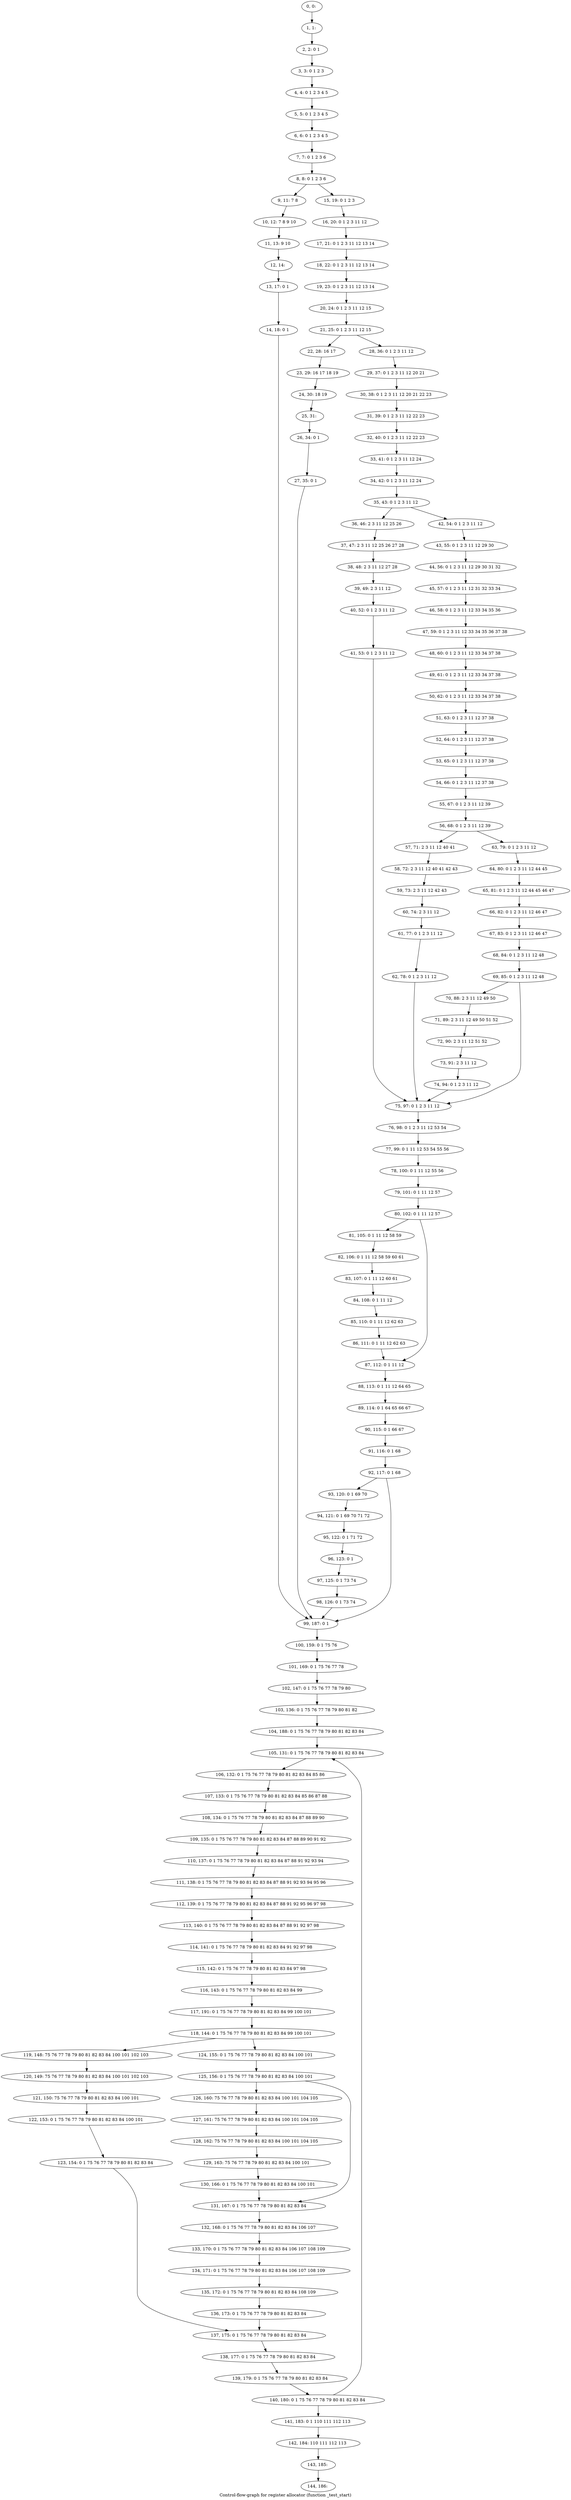 digraph G {
graph [label="Control-flow-graph for register allocator (function _test_start)"]
0[label="0, 0: "];
1[label="1, 1: "];
2[label="2, 2: 0 1 "];
3[label="3, 3: 0 1 2 3 "];
4[label="4, 4: 0 1 2 3 4 5 "];
5[label="5, 5: 0 1 2 3 4 5 "];
6[label="6, 6: 0 1 2 3 4 5 "];
7[label="7, 7: 0 1 2 3 6 "];
8[label="8, 8: 0 1 2 3 6 "];
9[label="9, 11: 7 8 "];
10[label="10, 12: 7 8 9 10 "];
11[label="11, 13: 9 10 "];
12[label="12, 14: "];
13[label="13, 17: 0 1 "];
14[label="14, 18: 0 1 "];
15[label="15, 19: 0 1 2 3 "];
16[label="16, 20: 0 1 2 3 11 12 "];
17[label="17, 21: 0 1 2 3 11 12 13 14 "];
18[label="18, 22: 0 1 2 3 11 12 13 14 "];
19[label="19, 23: 0 1 2 3 11 12 13 14 "];
20[label="20, 24: 0 1 2 3 11 12 15 "];
21[label="21, 25: 0 1 2 3 11 12 15 "];
22[label="22, 28: 16 17 "];
23[label="23, 29: 16 17 18 19 "];
24[label="24, 30: 18 19 "];
25[label="25, 31: "];
26[label="26, 34: 0 1 "];
27[label="27, 35: 0 1 "];
28[label="28, 36: 0 1 2 3 11 12 "];
29[label="29, 37: 0 1 2 3 11 12 20 21 "];
30[label="30, 38: 0 1 2 3 11 12 20 21 22 23 "];
31[label="31, 39: 0 1 2 3 11 12 22 23 "];
32[label="32, 40: 0 1 2 3 11 12 22 23 "];
33[label="33, 41: 0 1 2 3 11 12 24 "];
34[label="34, 42: 0 1 2 3 11 12 24 "];
35[label="35, 43: 0 1 2 3 11 12 "];
36[label="36, 46: 2 3 11 12 25 26 "];
37[label="37, 47: 2 3 11 12 25 26 27 28 "];
38[label="38, 48: 2 3 11 12 27 28 "];
39[label="39, 49: 2 3 11 12 "];
40[label="40, 52: 0 1 2 3 11 12 "];
41[label="41, 53: 0 1 2 3 11 12 "];
42[label="42, 54: 0 1 2 3 11 12 "];
43[label="43, 55: 0 1 2 3 11 12 29 30 "];
44[label="44, 56: 0 1 2 3 11 12 29 30 31 32 "];
45[label="45, 57: 0 1 2 3 11 12 31 32 33 34 "];
46[label="46, 58: 0 1 2 3 11 12 33 34 35 36 "];
47[label="47, 59: 0 1 2 3 11 12 33 34 35 36 37 38 "];
48[label="48, 60: 0 1 2 3 11 12 33 34 37 38 "];
49[label="49, 61: 0 1 2 3 11 12 33 34 37 38 "];
50[label="50, 62: 0 1 2 3 11 12 33 34 37 38 "];
51[label="51, 63: 0 1 2 3 11 12 37 38 "];
52[label="52, 64: 0 1 2 3 11 12 37 38 "];
53[label="53, 65: 0 1 2 3 11 12 37 38 "];
54[label="54, 66: 0 1 2 3 11 12 37 38 "];
55[label="55, 67: 0 1 2 3 11 12 39 "];
56[label="56, 68: 0 1 2 3 11 12 39 "];
57[label="57, 71: 2 3 11 12 40 41 "];
58[label="58, 72: 2 3 11 12 40 41 42 43 "];
59[label="59, 73: 2 3 11 12 42 43 "];
60[label="60, 74: 2 3 11 12 "];
61[label="61, 77: 0 1 2 3 11 12 "];
62[label="62, 78: 0 1 2 3 11 12 "];
63[label="63, 79: 0 1 2 3 11 12 "];
64[label="64, 80: 0 1 2 3 11 12 44 45 "];
65[label="65, 81: 0 1 2 3 11 12 44 45 46 47 "];
66[label="66, 82: 0 1 2 3 11 12 46 47 "];
67[label="67, 83: 0 1 2 3 11 12 46 47 "];
68[label="68, 84: 0 1 2 3 11 12 48 "];
69[label="69, 85: 0 1 2 3 11 12 48 "];
70[label="70, 88: 2 3 11 12 49 50 "];
71[label="71, 89: 2 3 11 12 49 50 51 52 "];
72[label="72, 90: 2 3 11 12 51 52 "];
73[label="73, 91: 2 3 11 12 "];
74[label="74, 94: 0 1 2 3 11 12 "];
75[label="75, 97: 0 1 2 3 11 12 "];
76[label="76, 98: 0 1 2 3 11 12 53 54 "];
77[label="77, 99: 0 1 11 12 53 54 55 56 "];
78[label="78, 100: 0 1 11 12 55 56 "];
79[label="79, 101: 0 1 11 12 57 "];
80[label="80, 102: 0 1 11 12 57 "];
81[label="81, 105: 0 1 11 12 58 59 "];
82[label="82, 106: 0 1 11 12 58 59 60 61 "];
83[label="83, 107: 0 1 11 12 60 61 "];
84[label="84, 108: 0 1 11 12 "];
85[label="85, 110: 0 1 11 12 62 63 "];
86[label="86, 111: 0 1 11 12 62 63 "];
87[label="87, 112: 0 1 11 12 "];
88[label="88, 113: 0 1 11 12 64 65 "];
89[label="89, 114: 0 1 64 65 66 67 "];
90[label="90, 115: 0 1 66 67 "];
91[label="91, 116: 0 1 68 "];
92[label="92, 117: 0 1 68 "];
93[label="93, 120: 0 1 69 70 "];
94[label="94, 121: 0 1 69 70 71 72 "];
95[label="95, 122: 0 1 71 72 "];
96[label="96, 123: 0 1 "];
97[label="97, 125: 0 1 73 74 "];
98[label="98, 126: 0 1 73 74 "];
99[label="99, 187: 0 1 "];
100[label="100, 159: 0 1 75 76 "];
101[label="101, 169: 0 1 75 76 77 78 "];
102[label="102, 147: 0 1 75 76 77 78 79 80 "];
103[label="103, 136: 0 1 75 76 77 78 79 80 81 82 "];
104[label="104, 188: 0 1 75 76 77 78 79 80 81 82 83 84 "];
105[label="105, 131: 0 1 75 76 77 78 79 80 81 82 83 84 "];
106[label="106, 132: 0 1 75 76 77 78 79 80 81 82 83 84 85 86 "];
107[label="107, 133: 0 1 75 76 77 78 79 80 81 82 83 84 85 86 87 88 "];
108[label="108, 134: 0 1 75 76 77 78 79 80 81 82 83 84 87 88 89 90 "];
109[label="109, 135: 0 1 75 76 77 78 79 80 81 82 83 84 87 88 89 90 91 92 "];
110[label="110, 137: 0 1 75 76 77 78 79 80 81 82 83 84 87 88 91 92 93 94 "];
111[label="111, 138: 0 1 75 76 77 78 79 80 81 82 83 84 87 88 91 92 93 94 95 96 "];
112[label="112, 139: 0 1 75 76 77 78 79 80 81 82 83 84 87 88 91 92 95 96 97 98 "];
113[label="113, 140: 0 1 75 76 77 78 79 80 81 82 83 84 87 88 91 92 97 98 "];
114[label="114, 141: 0 1 75 76 77 78 79 80 81 82 83 84 91 92 97 98 "];
115[label="115, 142: 0 1 75 76 77 78 79 80 81 82 83 84 97 98 "];
116[label="116, 143: 0 1 75 76 77 78 79 80 81 82 83 84 99 "];
117[label="117, 191: 0 1 75 76 77 78 79 80 81 82 83 84 99 100 101 "];
118[label="118, 144: 0 1 75 76 77 78 79 80 81 82 83 84 99 100 101 "];
119[label="119, 148: 75 76 77 78 79 80 81 82 83 84 100 101 102 103 "];
120[label="120, 149: 75 76 77 78 79 80 81 82 83 84 100 101 102 103 "];
121[label="121, 150: 75 76 77 78 79 80 81 82 83 84 100 101 "];
122[label="122, 153: 0 1 75 76 77 78 79 80 81 82 83 84 100 101 "];
123[label="123, 154: 0 1 75 76 77 78 79 80 81 82 83 84 "];
124[label="124, 155: 0 1 75 76 77 78 79 80 81 82 83 84 100 101 "];
125[label="125, 156: 0 1 75 76 77 78 79 80 81 82 83 84 100 101 "];
126[label="126, 160: 75 76 77 78 79 80 81 82 83 84 100 101 104 105 "];
127[label="127, 161: 75 76 77 78 79 80 81 82 83 84 100 101 104 105 "];
128[label="128, 162: 75 76 77 78 79 80 81 82 83 84 100 101 104 105 "];
129[label="129, 163: 75 76 77 78 79 80 81 82 83 84 100 101 "];
130[label="130, 166: 0 1 75 76 77 78 79 80 81 82 83 84 100 101 "];
131[label="131, 167: 0 1 75 76 77 78 79 80 81 82 83 84 "];
132[label="132, 168: 0 1 75 76 77 78 79 80 81 82 83 84 106 107 "];
133[label="133, 170: 0 1 75 76 77 78 79 80 81 82 83 84 106 107 108 109 "];
134[label="134, 171: 0 1 75 76 77 78 79 80 81 82 83 84 106 107 108 109 "];
135[label="135, 172: 0 1 75 76 77 78 79 80 81 82 83 84 108 109 "];
136[label="136, 173: 0 1 75 76 77 78 79 80 81 82 83 84 "];
137[label="137, 175: 0 1 75 76 77 78 79 80 81 82 83 84 "];
138[label="138, 177: 0 1 75 76 77 78 79 80 81 82 83 84 "];
139[label="139, 179: 0 1 75 76 77 78 79 80 81 82 83 84 "];
140[label="140, 180: 0 1 75 76 77 78 79 80 81 82 83 84 "];
141[label="141, 183: 0 1 110 111 112 113 "];
142[label="142, 184: 110 111 112 113 "];
143[label="143, 185: "];
144[label="144, 186: "];
0->1 ;
1->2 ;
2->3 ;
3->4 ;
4->5 ;
5->6 ;
6->7 ;
7->8 ;
8->9 ;
8->15 ;
9->10 ;
10->11 ;
11->12 ;
12->13 ;
13->14 ;
14->99 ;
15->16 ;
16->17 ;
17->18 ;
18->19 ;
19->20 ;
20->21 ;
21->22 ;
21->28 ;
22->23 ;
23->24 ;
24->25 ;
25->26 ;
26->27 ;
27->99 ;
28->29 ;
29->30 ;
30->31 ;
31->32 ;
32->33 ;
33->34 ;
34->35 ;
35->36 ;
35->42 ;
36->37 ;
37->38 ;
38->39 ;
39->40 ;
40->41 ;
41->75 ;
42->43 ;
43->44 ;
44->45 ;
45->46 ;
46->47 ;
47->48 ;
48->49 ;
49->50 ;
50->51 ;
51->52 ;
52->53 ;
53->54 ;
54->55 ;
55->56 ;
56->57 ;
56->63 ;
57->58 ;
58->59 ;
59->60 ;
60->61 ;
61->62 ;
62->75 ;
63->64 ;
64->65 ;
65->66 ;
66->67 ;
67->68 ;
68->69 ;
69->70 ;
69->75 ;
70->71 ;
71->72 ;
72->73 ;
73->74 ;
74->75 ;
75->76 ;
76->77 ;
77->78 ;
78->79 ;
79->80 ;
80->81 ;
80->87 ;
81->82 ;
82->83 ;
83->84 ;
84->85 ;
85->86 ;
86->87 ;
87->88 ;
88->89 ;
89->90 ;
90->91 ;
91->92 ;
92->93 ;
92->99 ;
93->94 ;
94->95 ;
95->96 ;
96->97 ;
97->98 ;
98->99 ;
99->100 ;
100->101 ;
101->102 ;
102->103 ;
103->104 ;
104->105 ;
105->106 ;
106->107 ;
107->108 ;
108->109 ;
109->110 ;
110->111 ;
111->112 ;
112->113 ;
113->114 ;
114->115 ;
115->116 ;
116->117 ;
117->118 ;
118->119 ;
118->124 ;
119->120 ;
120->121 ;
121->122 ;
122->123 ;
123->137 ;
124->125 ;
125->126 ;
125->131 ;
126->127 ;
127->128 ;
128->129 ;
129->130 ;
130->131 ;
131->132 ;
132->133 ;
133->134 ;
134->135 ;
135->136 ;
136->137 ;
137->138 ;
138->139 ;
139->140 ;
140->141 ;
140->105 ;
141->142 ;
142->143 ;
143->144 ;
}
